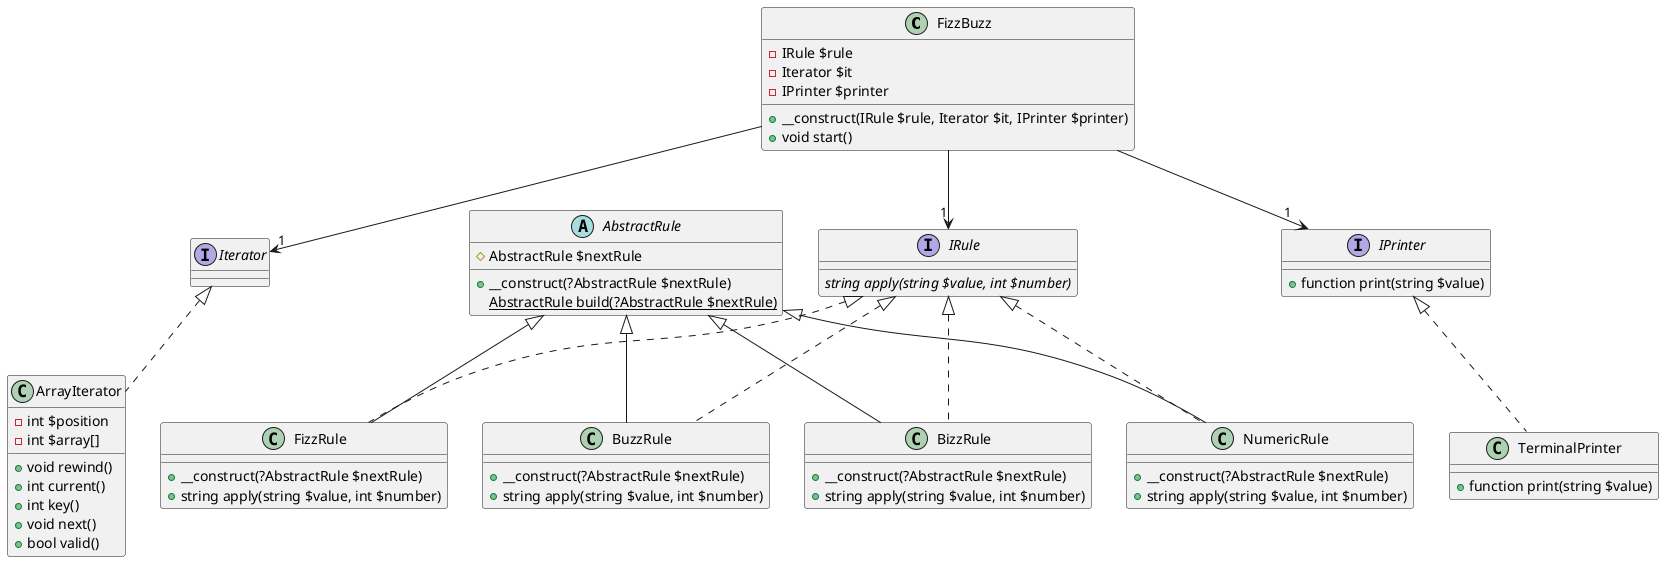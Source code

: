 @startuml
class FizzBuzz {
  - IRule $rule
  - Iterator $it
  - IPrinter $printer
  + __construct(IRule $rule, Iterator $it, IPrinter $printer)
  + void start()
}

interface Iterator

class ArrayIterator {
  - int $position
  - int $array[]
  + void rewind()
  + int current()
  + int key()
  + void next()
  + bool valid()
}


interface IPrinter {
  + function print(string $value)
}

class TerminalPrinter {
  + function print(string $value) 
}

abstract class AbstractRule {
  # AbstractRule $nextRule
  + __construct(?AbstractRule $nextRule)
  {static} AbstractRule build(?AbstractRule $nextRule)
}
interface IRule {
  {abstract} string apply(string $value, int $number)
}
class FizzRule {
  + __construct(?AbstractRule $nextRule)
  + string apply(string $value, int $number)
}
class BuzzRule {
  + __construct(?AbstractRule $nextRule)
  + string apply(string $value, int $number)
}
class BizzRule {
  + __construct(?AbstractRule $nextRule)
  + string apply(string $value, int $number)
}
class NumericRule {
  + __construct(?AbstractRule $nextRule)
  + string apply(string $value, int $number)
}
IRule <|.. FizzRule
IRule <|.. BuzzRule
IRule <|.. BizzRule
IRule <|.. NumericRule
AbstractRule <|-- FizzRule
AbstractRule <|-- BuzzRule
AbstractRule <|-- BizzRule
AbstractRule <|-- NumericRule

IPrinter <|.. TerminalPrinter
Iterator <|.. ArrayIterator

FizzBuzz --> "1" IRule
FizzBuzz --> "1" Iterator
FizzBuzz --> "1" IPrinter

@enduml